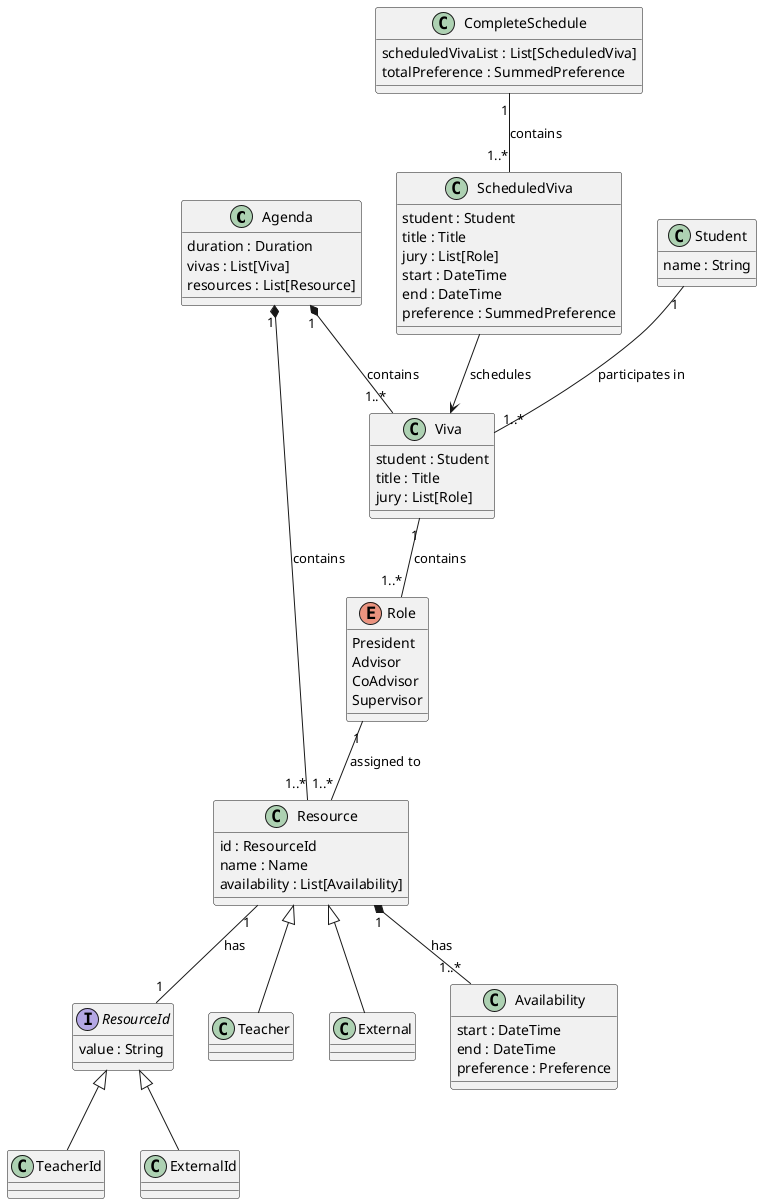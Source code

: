 @startuml

class Agenda 
Agenda : duration : Duration
Agenda : vivas : List[Viva]
Agenda : resources : List[Resource]

class Viva 
Viva : student : Student
Viva : title : Title
Viva : jury : List[Role]

enum Role 
Role : President
Role : Advisor
Role : CoAdvisor
Role : Supervisor

class Resource 
Resource : id : ResourceId
Resource : name : Name
Resource : availability : List[Availability]

interface ResourceId
ResourceId : value : String

class TeacherId extends ResourceId
class ExternalId extends ResourceId

class Teacher extends Resource
class External extends Resource

Availability : start : DateTime
Availability : end : DateTime
Availability : preference : Preference

class ScheduledViva 
ScheduledViva : student : Student
ScheduledViva : title : Title
ScheduledViva : jury : List[Role]
ScheduledViva : start : DateTime
ScheduledViva : end : DateTime
ScheduledViva : preference : SummedPreference

class CompleteSchedule 
CompleteSchedule : scheduledVivaList : List[ScheduledViva]
CompleteSchedule : totalPreference : SummedPreference

Student : name : String

Agenda "1" *-- "1..*" Viva : contains
Agenda "1" *-- "1..*" Resource : contains
Viva "1" -- "1..*" Role : contains
Resource "1" *-- "1..*" Availability : has
ScheduledViva --> Viva : schedules
CompleteSchedule "1" -- "1..*" ScheduledViva : contains
Student "1" -- "1..*" Viva : participates in
Role "1" -- "1..*" Resource : assigned to
Resource "1" -- "1" ResourceId : has

@enduml
